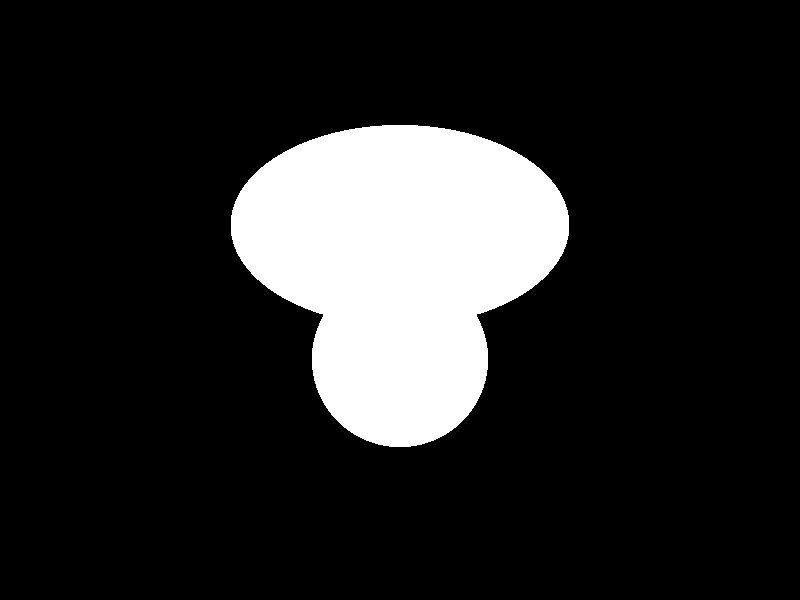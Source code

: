   #include "colors.inc"    background{Black}    camera {    angle 15    location <0,0,-20>    look_at <0,0,0>  }    //light_source { <10, 20, -10> color White }  light_source { <0, -10, -10> color White }    #declare StimBlob1 = blob {    threshold 0.2    //sfera (culo)    sphere { <0,0,0>, .8, 1      	translate <0, -0.4, 0.5>    	scale<1, 1, 1>    	rotate <0,0,0>    }    // lenticchia (muso/nasone)    sphere { <0,0,0>, .8, 1      	translate <0, 0, -0.5>    	scale<1.8, 0.6, 1.8>    	rotate <30,0,0>        }    // capsula (labbro inferiore)    sphere { <0,0,0>, .8, 1      	translate <0, 0, -0.5>    	scale<0.5, 0.5, 1>    	rotate <-45,0,0>      }  }    object{ StimBlob1   	rotate <0,0,0>  	translate <0,0,0>  	scale <0,0,0>  	pigment {White}   	finish {       phong 0.0       ambient 0.4 //0.3       diffuse 0.6    }  }